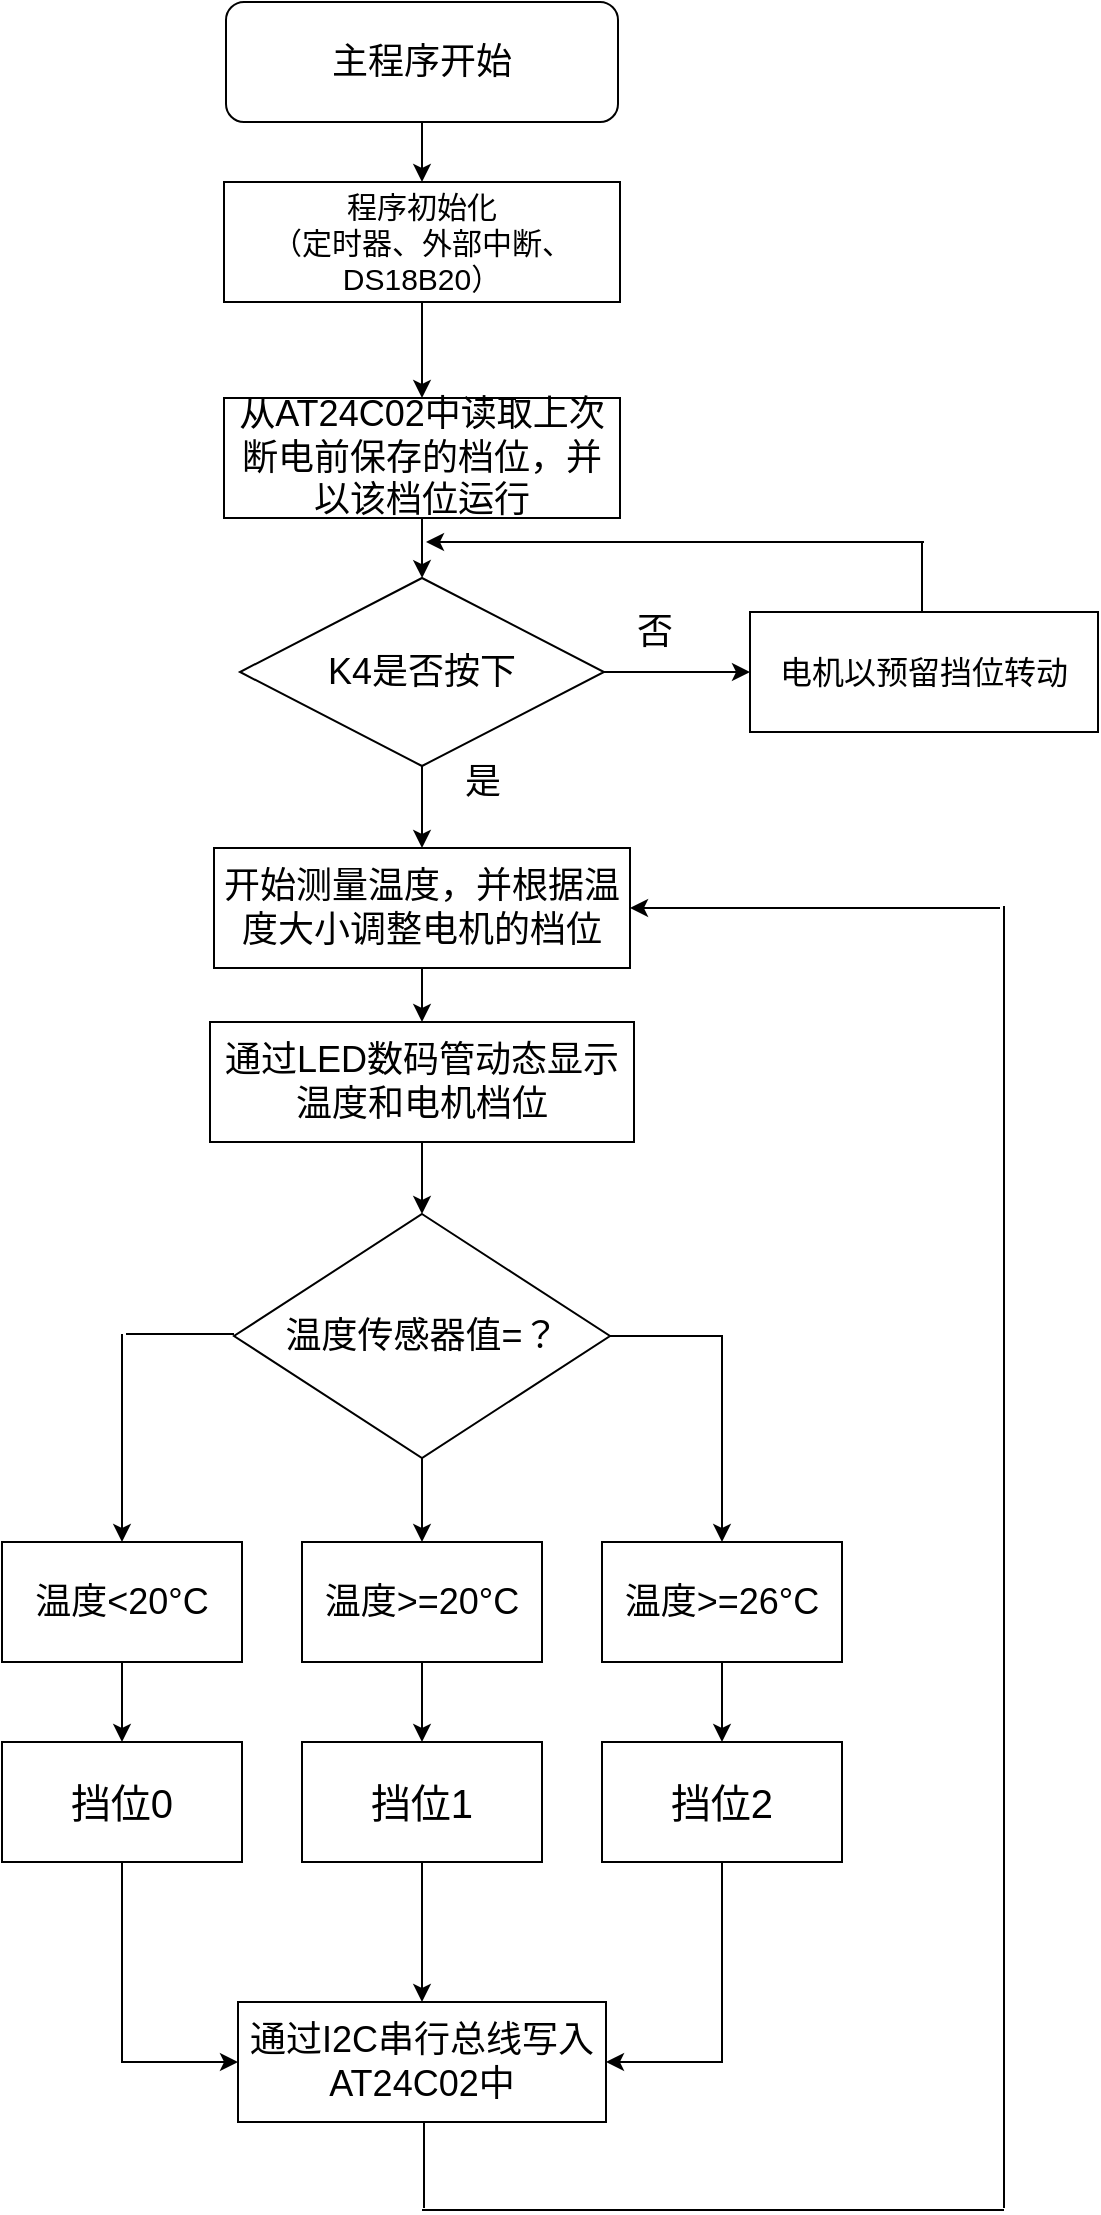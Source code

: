<mxfile version="14.1.1" type="device"><diagram id="C5RBs43oDa-KdzZeNtuy" name="Page-1"><mxGraphModel dx="2370" dy="1177" grid="0" gridSize="10" guides="1" tooltips="1" connect="1" arrows="1" fold="1" page="1" pageScale="1" pageWidth="1169" pageHeight="1654" math="0" shadow="0"><root><mxCell id="WIyWlLk6GJQsqaUBKTNV-0"/><mxCell id="WIyWlLk6GJQsqaUBKTNV-1" parent="WIyWlLk6GJQsqaUBKTNV-0"/><mxCell id="65eEzoTqkd1MZliQUO_H-4" value="" style="edgeStyle=orthogonalEdgeStyle;rounded=0;orthogonalLoop=1;jettySize=auto;html=1;" parent="WIyWlLk6GJQsqaUBKTNV-1" source="65eEzoTqkd1MZliQUO_H-2" target="65eEzoTqkd1MZliQUO_H-3" edge="1"><mxGeometry relative="1" as="geometry"/></mxCell><mxCell id="65eEzoTqkd1MZliQUO_H-2" value="&lt;font style=&quot;font-size: 18px&quot;&gt;主程序开始&lt;/font&gt;" style="rounded=1;whiteSpace=wrap;html=1;" parent="WIyWlLk6GJQsqaUBKTNV-1" vertex="1"><mxGeometry x="571" y="40" width="196" height="60" as="geometry"/></mxCell><mxCell id="F0s6FlRok7_deXlZLXyC-0" value="" style="edgeStyle=orthogonalEdgeStyle;rounded=0;orthogonalLoop=1;jettySize=auto;html=1;" edge="1" parent="WIyWlLk6GJQsqaUBKTNV-1" source="65eEzoTqkd1MZliQUO_H-3" target="65eEzoTqkd1MZliQUO_H-5"><mxGeometry relative="1" as="geometry"/></mxCell><mxCell id="65eEzoTqkd1MZliQUO_H-3" value="&lt;font style=&quot;font-size: 15px&quot;&gt;程序初始化&lt;br&gt;（定时器、外部中断、DS18B20）&lt;/font&gt;" style="rounded=0;whiteSpace=wrap;html=1;" parent="WIyWlLk6GJQsqaUBKTNV-1" vertex="1"><mxGeometry x="570" y="130" width="198" height="60" as="geometry"/></mxCell><mxCell id="65eEzoTqkd1MZliQUO_H-8" value="" style="edgeStyle=orthogonalEdgeStyle;rounded=0;orthogonalLoop=1;jettySize=auto;html=1;" parent="WIyWlLk6GJQsqaUBKTNV-1" source="65eEzoTqkd1MZliQUO_H-5" edge="1"><mxGeometry relative="1" as="geometry"><mxPoint x="669.059" y="328.039" as="targetPoint"/></mxGeometry></mxCell><mxCell id="65eEzoTqkd1MZliQUO_H-5" value="&lt;font style=&quot;font-size: 18px&quot;&gt;从AT24C02中读取上次断电前保存的档位，并以该档位运行&lt;/font&gt;" style="rounded=0;whiteSpace=wrap;html=1;" parent="WIyWlLk6GJQsqaUBKTNV-1" vertex="1"><mxGeometry x="570" y="238" width="198" height="60" as="geometry"/></mxCell><mxCell id="65eEzoTqkd1MZliQUO_H-9" value="&lt;font style=&quot;font-size: 16px&quot;&gt;电机以预留挡位转动&lt;/font&gt;" style="rounded=0;whiteSpace=wrap;html=1;" parent="WIyWlLk6GJQsqaUBKTNV-1" vertex="1"><mxGeometry x="833" y="345" width="174" height="60" as="geometry"/></mxCell><mxCell id="65eEzoTqkd1MZliQUO_H-17" value="" style="edgeStyle=orthogonalEdgeStyle;rounded=0;orthogonalLoop=1;jettySize=auto;html=1;" parent="WIyWlLk6GJQsqaUBKTNV-1" source="65eEzoTqkd1MZliQUO_H-15" target="65eEzoTqkd1MZliQUO_H-16" edge="1"><mxGeometry relative="1" as="geometry"/></mxCell><mxCell id="F0s6FlRok7_deXlZLXyC-14" style="edgeStyle=orthogonalEdgeStyle;rounded=0;orthogonalLoop=1;jettySize=auto;html=1;exitX=1;exitY=0.5;exitDx=0;exitDy=0;entryX=0.5;entryY=0;entryDx=0;entryDy=0;" edge="1" parent="WIyWlLk6GJQsqaUBKTNV-1" source="65eEzoTqkd1MZliQUO_H-15" target="65eEzoTqkd1MZliQUO_H-20"><mxGeometry relative="1" as="geometry"/></mxCell><mxCell id="65eEzoTqkd1MZliQUO_H-15" value="&lt;font style=&quot;font-size: 18px&quot;&gt;温度传感器值=？&lt;/font&gt;" style="rhombus;whiteSpace=wrap;html=1;" parent="WIyWlLk6GJQsqaUBKTNV-1" vertex="1"><mxGeometry x="575" y="646" width="188" height="122" as="geometry"/></mxCell><mxCell id="65eEzoTqkd1MZliQUO_H-36" value="" style="edgeStyle=orthogonalEdgeStyle;rounded=0;orthogonalLoop=1;jettySize=auto;html=1;" parent="WIyWlLk6GJQsqaUBKTNV-1" source="65eEzoTqkd1MZliQUO_H-16" target="65eEzoTqkd1MZliQUO_H-35" edge="1"><mxGeometry relative="1" as="geometry"/></mxCell><mxCell id="65eEzoTqkd1MZliQUO_H-16" value="&lt;span&gt;&lt;font style=&quot;font-size: 18px&quot;&gt;温度&amp;gt;=20°C&lt;/font&gt;&lt;/span&gt;" style="rounded=0;whiteSpace=wrap;html=1;" parent="WIyWlLk6GJQsqaUBKTNV-1" vertex="1"><mxGeometry x="609" y="810" width="120" height="60" as="geometry"/></mxCell><mxCell id="65eEzoTqkd1MZliQUO_H-34" value="" style="edgeStyle=orthogonalEdgeStyle;rounded=0;orthogonalLoop=1;jettySize=auto;html=1;" parent="WIyWlLk6GJQsqaUBKTNV-1" source="65eEzoTqkd1MZliQUO_H-18" target="65eEzoTqkd1MZliQUO_H-33" edge="1"><mxGeometry relative="1" as="geometry"/></mxCell><mxCell id="65eEzoTqkd1MZliQUO_H-18" value="&lt;font style=&quot;font-size: 18px&quot;&gt;温度&amp;lt;20°C&lt;/font&gt;" style="rounded=0;whiteSpace=wrap;html=1;" parent="WIyWlLk6GJQsqaUBKTNV-1" vertex="1"><mxGeometry x="459" y="810" width="120" height="60" as="geometry"/></mxCell><mxCell id="65eEzoTqkd1MZliQUO_H-38" value="" style="edgeStyle=orthogonalEdgeStyle;rounded=0;orthogonalLoop=1;jettySize=auto;html=1;" parent="WIyWlLk6GJQsqaUBKTNV-1" source="65eEzoTqkd1MZliQUO_H-20" target="65eEzoTqkd1MZliQUO_H-37" edge="1"><mxGeometry relative="1" as="geometry"/></mxCell><mxCell id="65eEzoTqkd1MZliQUO_H-20" value="&lt;span&gt;&lt;font style=&quot;font-size: 18px&quot;&gt;温度&amp;gt;=26°C&lt;/font&gt;&lt;/span&gt;" style="rounded=0;whiteSpace=wrap;html=1;" parent="WIyWlLk6GJQsqaUBKTNV-1" vertex="1"><mxGeometry x="759" y="810" width="120" height="60" as="geometry"/></mxCell><mxCell id="F0s6FlRok7_deXlZLXyC-1" value="" style="edgeStyle=orthogonalEdgeStyle;rounded=0;orthogonalLoop=1;jettySize=auto;html=1;" edge="1" parent="WIyWlLk6GJQsqaUBKTNV-1" source="65eEzoTqkd1MZliQUO_H-23" target="65eEzoTqkd1MZliQUO_H-9"><mxGeometry relative="1" as="geometry"/></mxCell><mxCell id="F0s6FlRok7_deXlZLXyC-8" value="" style="edgeStyle=orthogonalEdgeStyle;rounded=0;orthogonalLoop=1;jettySize=auto;html=1;" edge="1" parent="WIyWlLk6GJQsqaUBKTNV-1" source="65eEzoTqkd1MZliQUO_H-23" target="F0s6FlRok7_deXlZLXyC-6"><mxGeometry relative="1" as="geometry"/></mxCell><mxCell id="65eEzoTqkd1MZliQUO_H-23" value="&lt;font style=&quot;font-size: 18px&quot;&gt;K4是否按下&lt;/font&gt;" style="rhombus;whiteSpace=wrap;html=1;" parent="WIyWlLk6GJQsqaUBKTNV-1" vertex="1"><mxGeometry x="578" y="328" width="182" height="94" as="geometry"/></mxCell><mxCell id="65eEzoTqkd1MZliQUO_H-41" style="edgeStyle=orthogonalEdgeStyle;rounded=0;orthogonalLoop=1;jettySize=auto;html=1;entryX=0;entryY=0.5;entryDx=0;entryDy=0;" parent="WIyWlLk6GJQsqaUBKTNV-1" source="65eEzoTqkd1MZliQUO_H-33" target="65eEzoTqkd1MZliQUO_H-39" edge="1"><mxGeometry relative="1" as="geometry"><mxPoint x="519" y="1070" as="targetPoint"/><Array as="points"><mxPoint x="519" y="1070"/></Array></mxGeometry></mxCell><mxCell id="65eEzoTqkd1MZliQUO_H-33" value="&lt;font style=&quot;font-size: 20px&quot;&gt;挡位0&lt;/font&gt;" style="whiteSpace=wrap;html=1;rounded=0;" parent="WIyWlLk6GJQsqaUBKTNV-1" vertex="1"><mxGeometry x="459" y="910" width="120" height="60" as="geometry"/></mxCell><mxCell id="65eEzoTqkd1MZliQUO_H-40" value="" style="edgeStyle=orthogonalEdgeStyle;rounded=0;orthogonalLoop=1;jettySize=auto;html=1;" parent="WIyWlLk6GJQsqaUBKTNV-1" source="65eEzoTqkd1MZliQUO_H-35" target="65eEzoTqkd1MZliQUO_H-39" edge="1"><mxGeometry relative="1" as="geometry"/></mxCell><mxCell id="65eEzoTqkd1MZliQUO_H-35" value="&lt;font style=&quot;font-size: 20px&quot;&gt;挡位1&lt;/font&gt;" style="whiteSpace=wrap;html=1;rounded=0;" parent="WIyWlLk6GJQsqaUBKTNV-1" vertex="1"><mxGeometry x="609" y="910" width="120" height="60" as="geometry"/></mxCell><mxCell id="65eEzoTqkd1MZliQUO_H-42" style="edgeStyle=orthogonalEdgeStyle;rounded=0;orthogonalLoop=1;jettySize=auto;html=1;entryX=1;entryY=0.5;entryDx=0;entryDy=0;" parent="WIyWlLk6GJQsqaUBKTNV-1" source="65eEzoTqkd1MZliQUO_H-37" target="65eEzoTqkd1MZliQUO_H-39" edge="1"><mxGeometry relative="1" as="geometry"><Array as="points"><mxPoint x="819" y="1070"/></Array></mxGeometry></mxCell><mxCell id="65eEzoTqkd1MZliQUO_H-37" value="&lt;font style=&quot;font-size: 20px&quot;&gt;挡位2&lt;/font&gt;" style="whiteSpace=wrap;html=1;rounded=0;" parent="WIyWlLk6GJQsqaUBKTNV-1" vertex="1"><mxGeometry x="759" y="910" width="120" height="60" as="geometry"/></mxCell><mxCell id="65eEzoTqkd1MZliQUO_H-39" value="&lt;font style=&quot;font-size: 18px&quot;&gt;通过I2C串行总线写入AT24C02中&lt;/font&gt;" style="rounded=0;whiteSpace=wrap;html=1;" parent="WIyWlLk6GJQsqaUBKTNV-1" vertex="1"><mxGeometry x="577" y="1040" width="184" height="60" as="geometry"/></mxCell><mxCell id="F0s6FlRok7_deXlZLXyC-3" value="" style="endArrow=none;html=1;" edge="1" parent="WIyWlLk6GJQsqaUBKTNV-1"><mxGeometry width="50" height="50" relative="1" as="geometry"><mxPoint x="919" y="345" as="sourcePoint"/><mxPoint x="919" y="310" as="targetPoint"/></mxGeometry></mxCell><mxCell id="F0s6FlRok7_deXlZLXyC-4" value="" style="endArrow=classic;html=1;" edge="1" parent="WIyWlLk6GJQsqaUBKTNV-1"><mxGeometry width="50" height="50" relative="1" as="geometry"><mxPoint x="920" y="310" as="sourcePoint"/><mxPoint x="671" y="310" as="targetPoint"/></mxGeometry></mxCell><mxCell id="F0s6FlRok7_deXlZLXyC-5" value="&lt;font style=&quot;font-size: 18px&quot;&gt;否&lt;/font&gt;" style="text;html=1;align=center;verticalAlign=middle;resizable=0;points=[];autosize=1;" vertex="1" parent="WIyWlLk6GJQsqaUBKTNV-1"><mxGeometry x="771" y="345" width="28" height="20" as="geometry"/></mxCell><mxCell id="F0s6FlRok7_deXlZLXyC-17" value="" style="edgeStyle=orthogonalEdgeStyle;rounded=0;orthogonalLoop=1;jettySize=auto;html=1;" edge="1" parent="WIyWlLk6GJQsqaUBKTNV-1" source="F0s6FlRok7_deXlZLXyC-6" target="F0s6FlRok7_deXlZLXyC-16"><mxGeometry relative="1" as="geometry"/></mxCell><mxCell id="F0s6FlRok7_deXlZLXyC-6" value="&lt;font style=&quot;font-size: 18px&quot;&gt;开始测量温度，并根据温度大小调整电机的档位&lt;/font&gt;" style="rounded=0;whiteSpace=wrap;html=1;" vertex="1" parent="WIyWlLk6GJQsqaUBKTNV-1"><mxGeometry x="565" y="463" width="208" height="60" as="geometry"/></mxCell><mxCell id="F0s6FlRok7_deXlZLXyC-9" value="&lt;font style=&quot;font-size: 18px&quot;&gt;是&lt;/font&gt;" style="text;html=1;align=center;verticalAlign=middle;resizable=0;points=[];autosize=1;" vertex="1" parent="WIyWlLk6GJQsqaUBKTNV-1"><mxGeometry x="685" y="420" width="28" height="20" as="geometry"/></mxCell><mxCell id="F0s6FlRok7_deXlZLXyC-12" value="" style="endArrow=none;html=1;" edge="1" parent="WIyWlLk6GJQsqaUBKTNV-1"><mxGeometry width="50" height="50" relative="1" as="geometry"><mxPoint x="521" y="706" as="sourcePoint"/><mxPoint x="575" y="706" as="targetPoint"/></mxGeometry></mxCell><mxCell id="F0s6FlRok7_deXlZLXyC-13" value="" style="endArrow=classic;html=1;entryX=0.5;entryY=0;entryDx=0;entryDy=0;" edge="1" parent="WIyWlLk6GJQsqaUBKTNV-1" target="65eEzoTqkd1MZliQUO_H-18"><mxGeometry width="50" height="50" relative="1" as="geometry"><mxPoint x="519" y="706" as="sourcePoint"/><mxPoint x="565" y="656" as="targetPoint"/></mxGeometry></mxCell><mxCell id="F0s6FlRok7_deXlZLXyC-18" value="" style="edgeStyle=orthogonalEdgeStyle;rounded=0;orthogonalLoop=1;jettySize=auto;html=1;" edge="1" parent="WIyWlLk6GJQsqaUBKTNV-1" source="F0s6FlRok7_deXlZLXyC-16" target="65eEzoTqkd1MZliQUO_H-15"><mxGeometry relative="1" as="geometry"/></mxCell><mxCell id="F0s6FlRok7_deXlZLXyC-16" value="&lt;font style=&quot;font-size: 18px&quot;&gt;通过LED数码管动态显示温度和电机档位&lt;/font&gt;" style="rounded=0;whiteSpace=wrap;html=1;" vertex="1" parent="WIyWlLk6GJQsqaUBKTNV-1"><mxGeometry x="563" y="550" width="212" height="60" as="geometry"/></mxCell><mxCell id="F0s6FlRok7_deXlZLXyC-21" value="" style="endArrow=none;html=1;" edge="1" parent="WIyWlLk6GJQsqaUBKTNV-1"><mxGeometry width="50" height="50" relative="1" as="geometry"><mxPoint x="670" y="1143" as="sourcePoint"/><mxPoint x="670" y="1100" as="targetPoint"/></mxGeometry></mxCell><mxCell id="F0s6FlRok7_deXlZLXyC-22" value="" style="endArrow=none;html=1;" edge="1" parent="WIyWlLk6GJQsqaUBKTNV-1"><mxGeometry width="50" height="50" relative="1" as="geometry"><mxPoint x="669" y="1144" as="sourcePoint"/><mxPoint x="960" y="1144" as="targetPoint"/></mxGeometry></mxCell><mxCell id="F0s6FlRok7_deXlZLXyC-23" value="" style="endArrow=none;html=1;" edge="1" parent="WIyWlLk6GJQsqaUBKTNV-1"><mxGeometry width="50" height="50" relative="1" as="geometry"><mxPoint x="960" y="1143" as="sourcePoint"/><mxPoint x="960" y="492" as="targetPoint"/></mxGeometry></mxCell><mxCell id="F0s6FlRok7_deXlZLXyC-24" value="" style="endArrow=classic;html=1;entryX=1;entryY=0.5;entryDx=0;entryDy=0;" edge="1" parent="WIyWlLk6GJQsqaUBKTNV-1" target="F0s6FlRok7_deXlZLXyC-6"><mxGeometry width="50" height="50" relative="1" as="geometry"><mxPoint x="958" y="493" as="sourcePoint"/><mxPoint x="934" y="446" as="targetPoint"/></mxGeometry></mxCell></root></mxGraphModel></diagram></mxfile>
